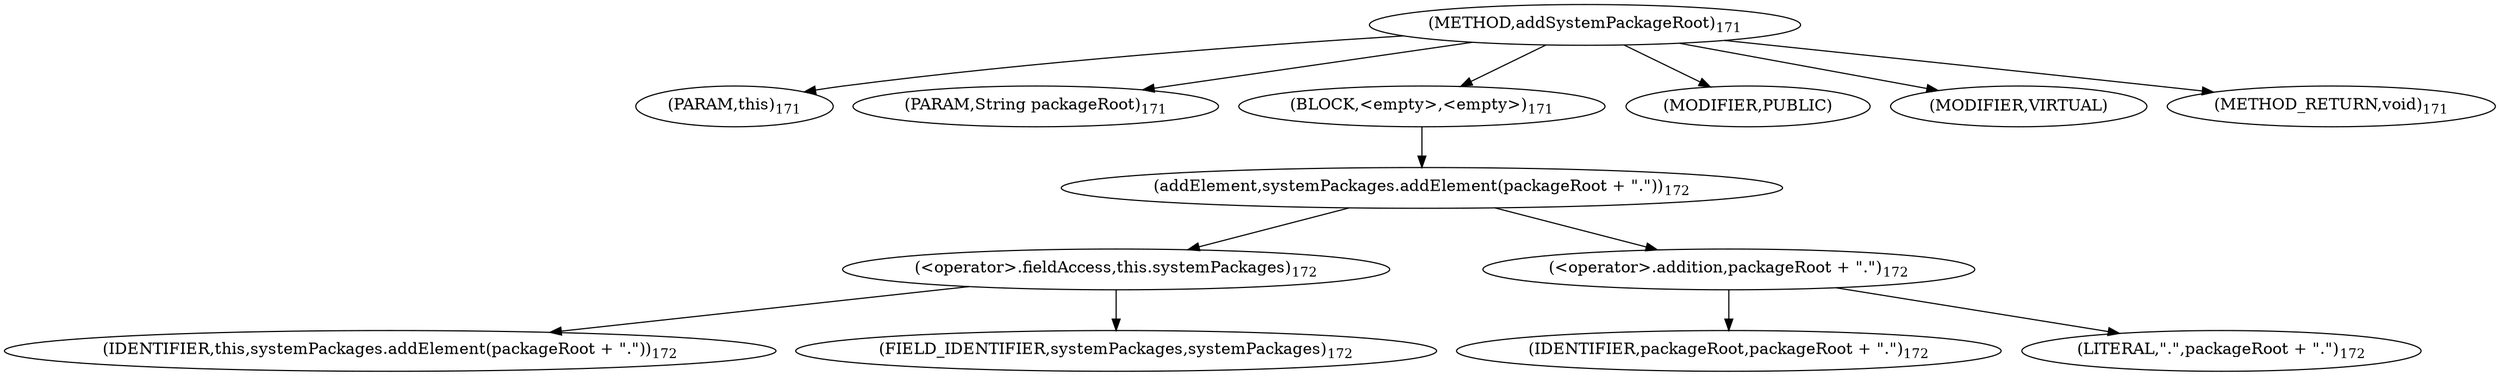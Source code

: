 digraph "addSystemPackageRoot" {  
"199" [label = <(METHOD,addSystemPackageRoot)<SUB>171</SUB>> ]
"200" [label = <(PARAM,this)<SUB>171</SUB>> ]
"201" [label = <(PARAM,String packageRoot)<SUB>171</SUB>> ]
"202" [label = <(BLOCK,&lt;empty&gt;,&lt;empty&gt;)<SUB>171</SUB>> ]
"203" [label = <(addElement,systemPackages.addElement(packageRoot + &quot;.&quot;))<SUB>172</SUB>> ]
"204" [label = <(&lt;operator&gt;.fieldAccess,this.systemPackages)<SUB>172</SUB>> ]
"205" [label = <(IDENTIFIER,this,systemPackages.addElement(packageRoot + &quot;.&quot;))<SUB>172</SUB>> ]
"206" [label = <(FIELD_IDENTIFIER,systemPackages,systemPackages)<SUB>172</SUB>> ]
"207" [label = <(&lt;operator&gt;.addition,packageRoot + &quot;.&quot;)<SUB>172</SUB>> ]
"208" [label = <(IDENTIFIER,packageRoot,packageRoot + &quot;.&quot;)<SUB>172</SUB>> ]
"209" [label = <(LITERAL,&quot;.&quot;,packageRoot + &quot;.&quot;)<SUB>172</SUB>> ]
"210" [label = <(MODIFIER,PUBLIC)> ]
"211" [label = <(MODIFIER,VIRTUAL)> ]
"212" [label = <(METHOD_RETURN,void)<SUB>171</SUB>> ]
  "199" -> "200" 
  "199" -> "201" 
  "199" -> "202" 
  "199" -> "210" 
  "199" -> "211" 
  "199" -> "212" 
  "202" -> "203" 
  "203" -> "204" 
  "203" -> "207" 
  "204" -> "205" 
  "204" -> "206" 
  "207" -> "208" 
  "207" -> "209" 
}
